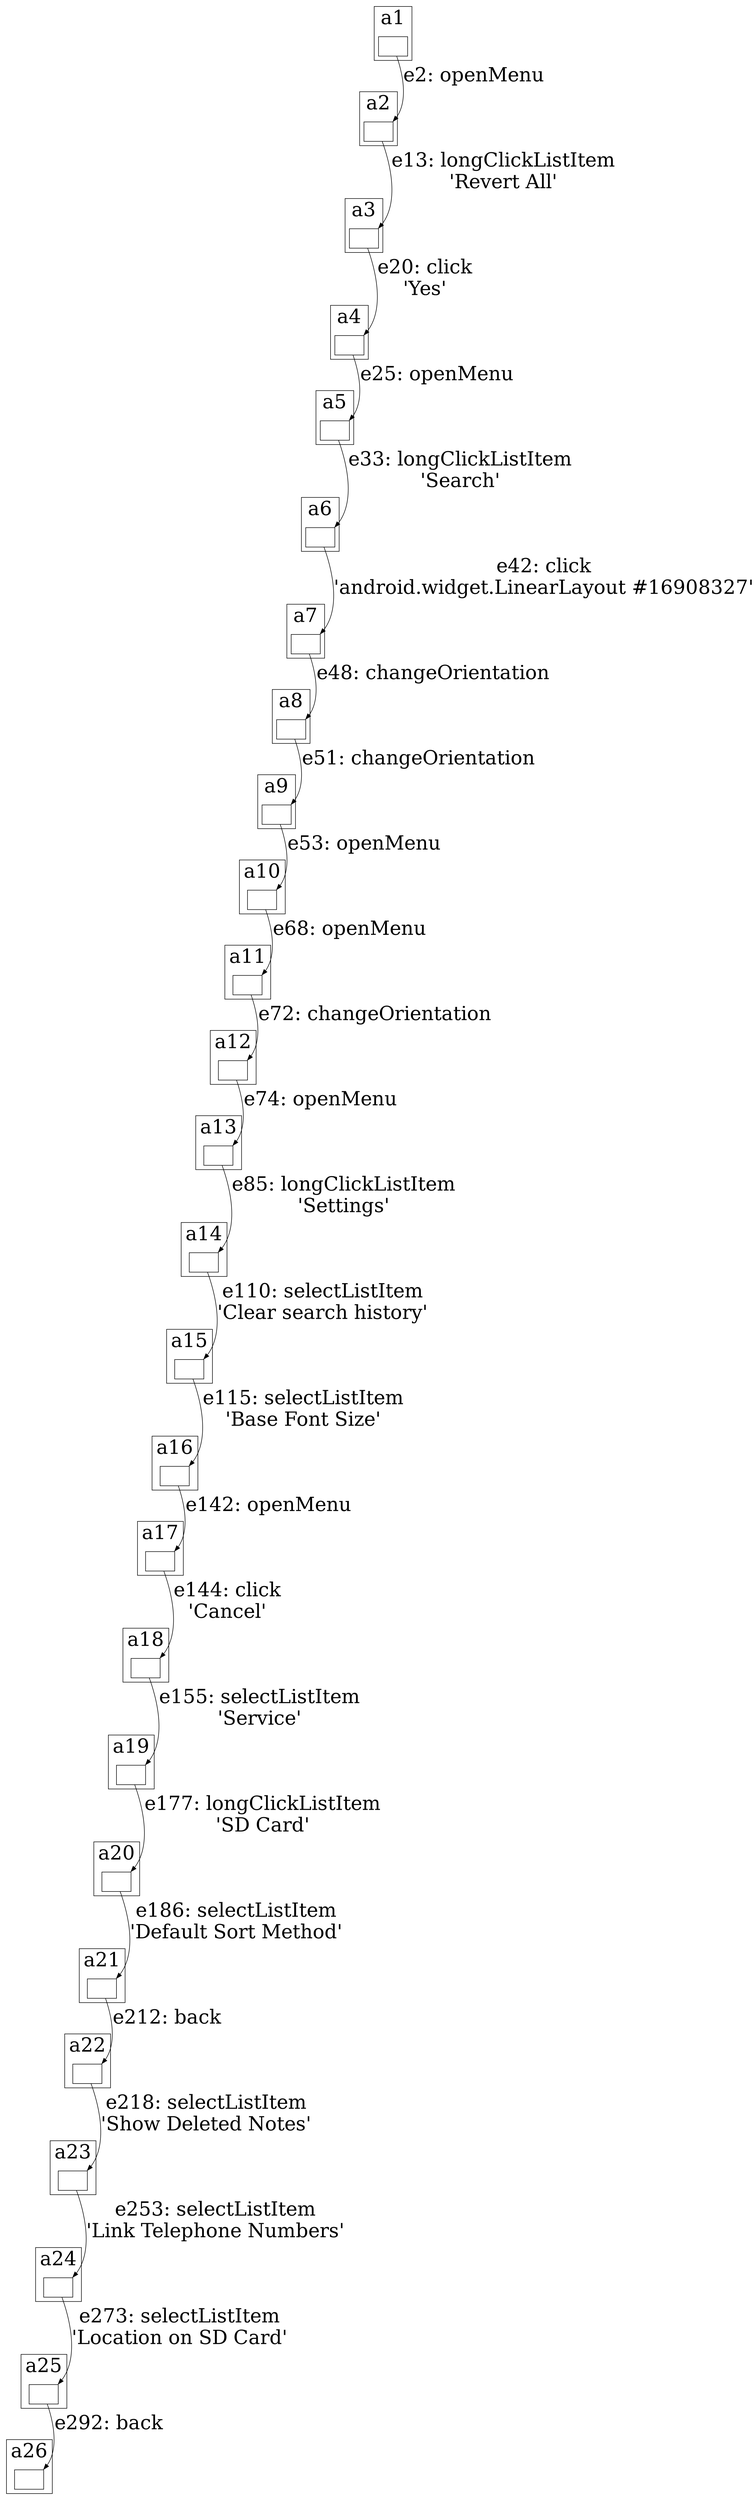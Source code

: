 digraph GuiTree {

	graph [nodesep=1, fontsize=36];
	node [fontsize=36];
	edge [fontsize=36, headport=ne];

## Edges

	a1 -> a2 [label="e2: openMenu"];
	a2 -> a3 [label="e13: longClickListItem\n'Revert All'"];
	a3 -> a4 [label="e20: click\n'Yes'"];
	a4 -> a5 [label="e25: openMenu"];
	a5 -> a6 [label="e33: longClickListItem\n'Search'"];
	a6 -> a7 [label="e42: click\n'android.widget.LinearLayout #16908327'"];
	a7 -> a8 [label="e48: changeOrientation"];
	a8 -> a9 [label="e51: changeOrientation"];
	a9 -> a10 [label="e53: openMenu"];
	a10 -> a11 [label="e68: openMenu"];
	a11 -> a12 [label="e72: changeOrientation"];
	a12 -> a13 [label="e74: openMenu"];
	a13 -> a14 [label="e85: longClickListItem\n'Settings'"];
	a14 -> a15 [label="e110: selectListItem\n'Clear search history'"];
	a15 -> a16 [label="e115: selectListItem\n'Base Font Size'"];
	a16 -> a17 [label="e142: openMenu"];
	a17 -> a18 [label="e144: click\n'Cancel'"];
	a18 -> a19 [label="e155: selectListItem\n'Service'"];
	a19 -> a20 [label="e177: longClickListItem\n'SD Card'"];
	a20 -> a21 [label="e186: selectListItem\n'Default Sort Method'"];
	a21 -> a22 [label="e212: back"];
	a22 -> a23 [label="e218: selectListItem\n'Show Deleted Notes'"];
	a23 -> a24 [label="e253: selectListItem\n'Link Telephone Numbers'"];
	a24 -> a25 [label="e273: selectListItem\n'Location on SD Card'"];
	a25 -> a26 [label="e292: back"];

## Nodes

	subgraph cluster_a1{label="a1"; a1};
	a1 [label="", shapefile="a1.jpg"];

	subgraph cluster_a2{label="a2"; a2};
	a2 [label="", shapefile="a2.jpg"];

	subgraph cluster_a3{label="a3"; a3};
	a3 [label="", shapefile="a3.jpg"];

	subgraph cluster_a4{label="a4"; a4};
	a4 [label="", shapefile="a4.jpg"];

	subgraph cluster_a5{label="a5"; a5};
	a5 [label="", shapefile="a5.jpg"];

	subgraph cluster_a6{label="a6"; a6};
	a6 [label="", shapefile="a6.jpg"];

	subgraph cluster_a7{label="a7"; a7};
	a7 [label="", shapefile="a7.jpg"];

	subgraph cluster_a8{label="a8"; a8};
	a8 [label="", shapefile="a8.jpg"];

	subgraph cluster_a9{label="a9"; a9};
	a9 [label="", shapefile="a9.jpg"];

	subgraph cluster_a10{label="a10"; a10};
	a10 [label="", shapefile="a10.jpg"];

	subgraph cluster_a11{label="a11"; a11};
	a11 [label="", shapefile="a11.jpg"];

	subgraph cluster_a12{label="a12"; a12};
	a12 [label="", shapefile="a12.jpg"];

	subgraph cluster_a13{label="a13"; a13};
	a13 [label="", shapefile="a13.jpg"];

	subgraph cluster_a14{label="a14"; a14};
	a14 [label="", shapefile="a14.jpg"];

	subgraph cluster_a15{label="a15"; a15};
	a15 [label="", shapefile="a15.jpg"];

	subgraph cluster_a16{label="a16"; a16};
	a16 [label="", shapefile="a16.jpg"];

	subgraph cluster_a17{label="a17"; a17};
	a17 [label="", shapefile="a17.jpg"];

	subgraph cluster_a18{label="a18"; a18};
	a18 [label="", shapefile="a18.jpg"];

	subgraph cluster_a19{label="a19"; a19};
	a19 [label="", shapefile="a19.jpg"];

	subgraph cluster_a20{label="a20"; a20};
	a20 [label="", shapefile="a20.jpg"];

	subgraph cluster_a21{label="a21"; a21};
	a21 [label="", shapefile="a21.jpg"];

	subgraph cluster_a22{label="a22"; a22};
	a22 [label="", shapefile="a22.jpg"];

	subgraph cluster_a23{label="a23"; a23};
	a23 [label="", shapefile="a23.jpg"];

	subgraph cluster_a24{label="a24"; a24};
	a24 [label="", shapefile="a24.jpg"];

	subgraph cluster_a25{label="a25"; a25};
	a25 [label="", shapefile="a25.jpg"];

	subgraph cluster_a26{label="a26"; a26};
	a26 [label="", shapefile="a26.jpg"];

}
